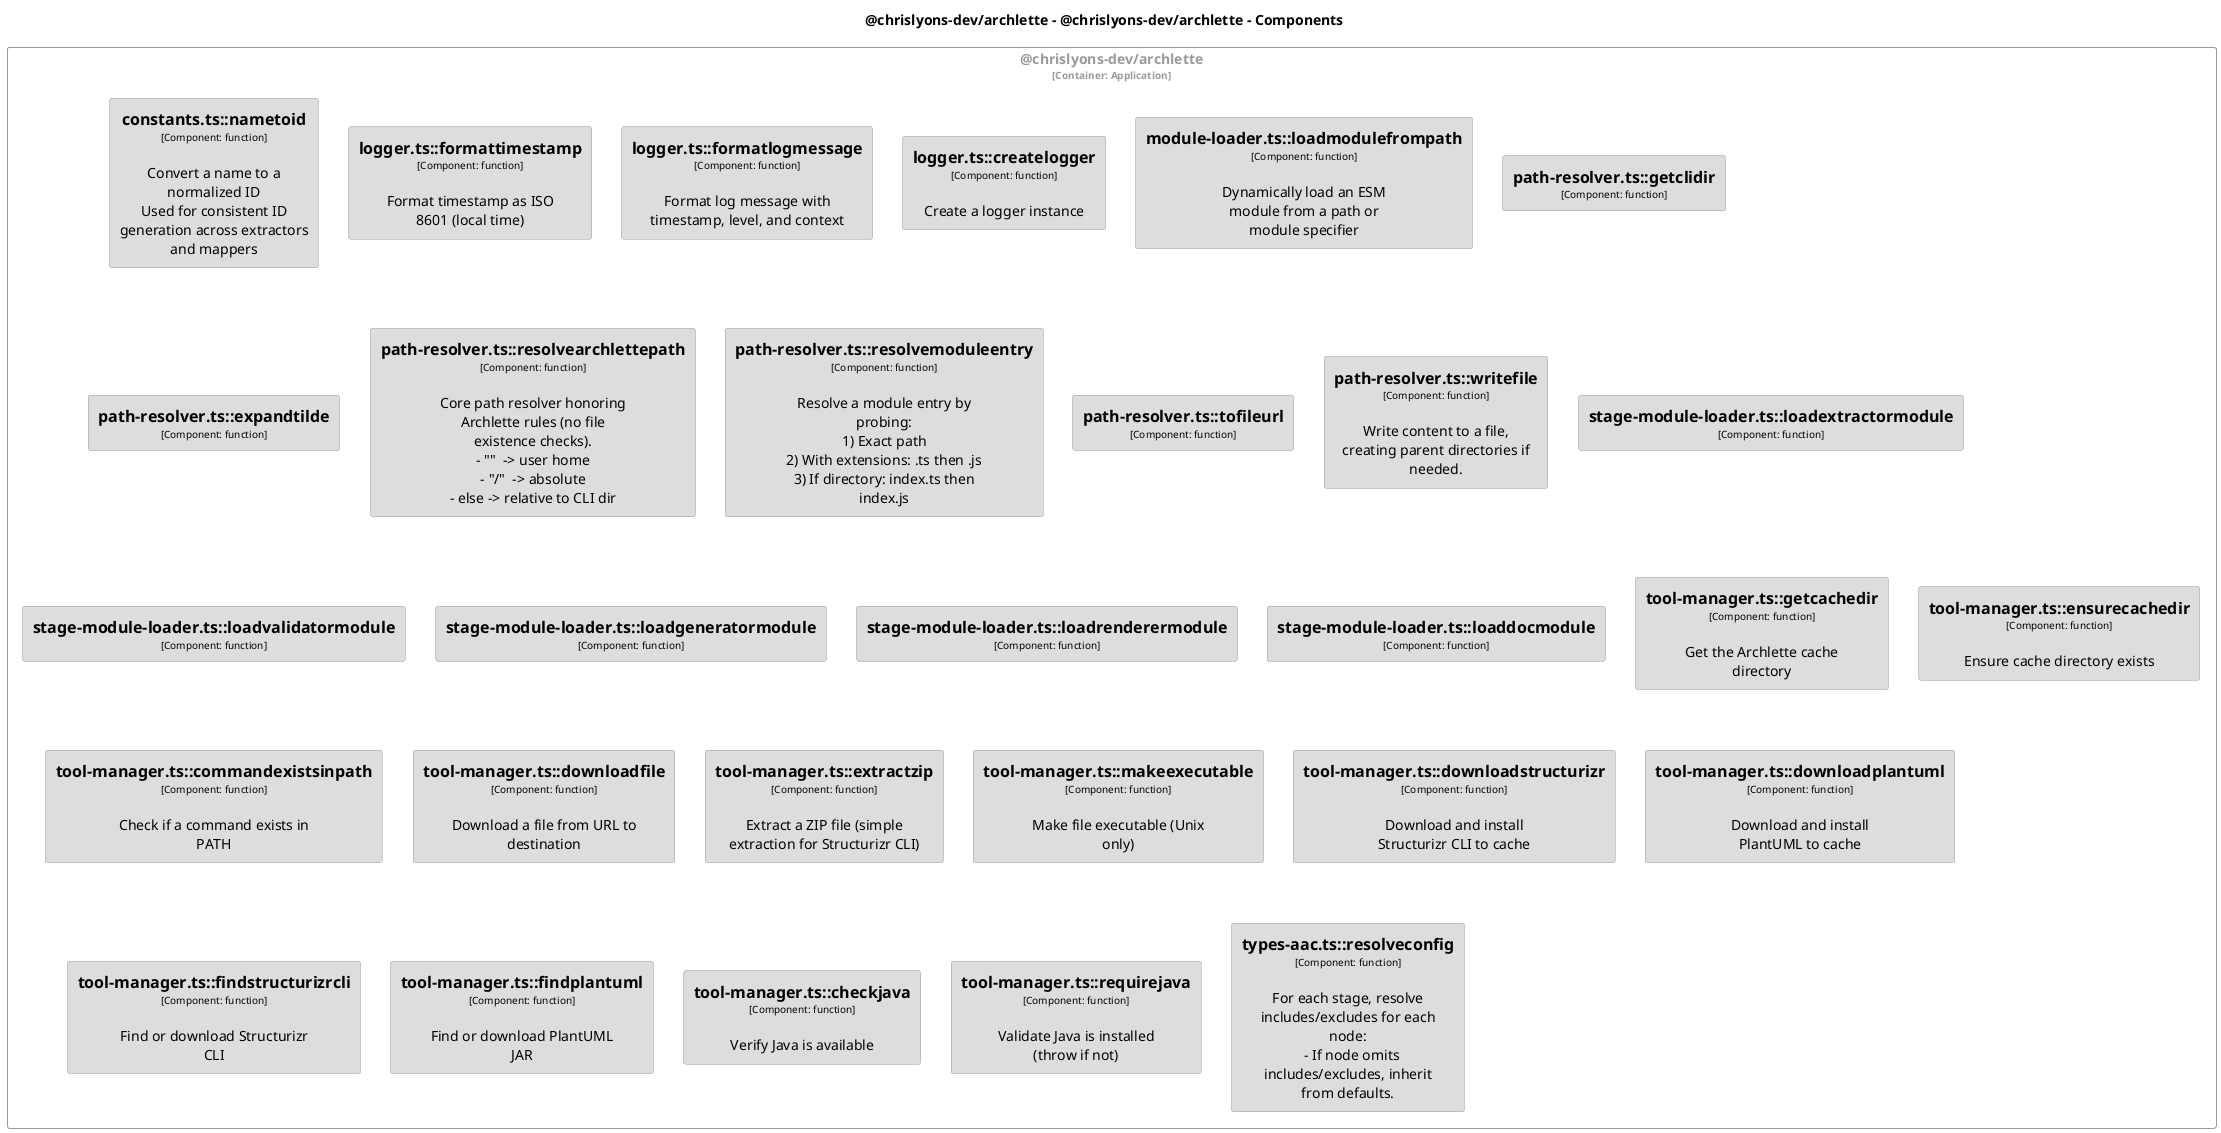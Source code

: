 @startuml
set separator none
title @chrislyons-dev/archlette - @chrislyons-dev/archlette - Components

top to bottom direction
skinparam ranksep 60
skinparam nodesep 30

skinparam {
  arrowFontSize 10
  defaultTextAlignment center
  wrapWidth 200
  maxMessageSize 100
}

hide stereotype

skinparam rectangle<<chrislyonsdevarchlette.chrislyonsdevarchlette.constantstsnametoid>> {
  BackgroundColor #dddddd
  FontColor #000000
  BorderColor #9a9a9a
  shadowing false
}
skinparam rectangle<<chrislyonsdevarchlette.chrislyonsdevarchlette.loggertscreatelogger>> {
  BackgroundColor #dddddd
  FontColor #000000
  BorderColor #9a9a9a
  shadowing false
}
skinparam rectangle<<chrislyonsdevarchlette.chrislyonsdevarchlette.loggertsformatlogmessage>> {
  BackgroundColor #dddddd
  FontColor #000000
  BorderColor #9a9a9a
  shadowing false
}
skinparam rectangle<<chrislyonsdevarchlette.chrislyonsdevarchlette.loggertsformattimestamp>> {
  BackgroundColor #dddddd
  FontColor #000000
  BorderColor #9a9a9a
  shadowing false
}
skinparam rectangle<<chrislyonsdevarchlette.chrislyonsdevarchlette.moduleloadertsloadmodulefrompath>> {
  BackgroundColor #dddddd
  FontColor #000000
  BorderColor #9a9a9a
  shadowing false
}
skinparam rectangle<<chrislyonsdevarchlette.chrislyonsdevarchlette.pathresolvertsexpandtilde>> {
  BackgroundColor #dddddd
  FontColor #000000
  BorderColor #9a9a9a
  shadowing false
}
skinparam rectangle<<chrislyonsdevarchlette.chrislyonsdevarchlette.pathresolvertsgetclidir>> {
  BackgroundColor #dddddd
  FontColor #000000
  BorderColor #9a9a9a
  shadowing false
}
skinparam rectangle<<chrislyonsdevarchlette.chrislyonsdevarchlette.pathresolvertsresolvearchlettepath>> {
  BackgroundColor #dddddd
  FontColor #000000
  BorderColor #9a9a9a
  shadowing false
}
skinparam rectangle<<chrislyonsdevarchlette.chrislyonsdevarchlette.pathresolvertsresolvemoduleentry>> {
  BackgroundColor #dddddd
  FontColor #000000
  BorderColor #9a9a9a
  shadowing false
}
skinparam rectangle<<chrislyonsdevarchlette.chrislyonsdevarchlette.pathresolvertstofileurl>> {
  BackgroundColor #dddddd
  FontColor #000000
  BorderColor #9a9a9a
  shadowing false
}
skinparam rectangle<<chrislyonsdevarchlette.chrislyonsdevarchlette.pathresolvertswritefile>> {
  BackgroundColor #dddddd
  FontColor #000000
  BorderColor #9a9a9a
  shadowing false
}
skinparam rectangle<<chrislyonsdevarchlette.chrislyonsdevarchlette.stagemoduleloadertsloaddocmodule>> {
  BackgroundColor #dddddd
  FontColor #000000
  BorderColor #9a9a9a
  shadowing false
}
skinparam rectangle<<chrislyonsdevarchlette.chrislyonsdevarchlette.stagemoduleloadertsloadextractormodule>> {
  BackgroundColor #dddddd
  FontColor #000000
  BorderColor #9a9a9a
  shadowing false
}
skinparam rectangle<<chrislyonsdevarchlette.chrislyonsdevarchlette.stagemoduleloadertsloadgeneratormodule>> {
  BackgroundColor #dddddd
  FontColor #000000
  BorderColor #9a9a9a
  shadowing false
}
skinparam rectangle<<chrislyonsdevarchlette.chrislyonsdevarchlette.stagemoduleloadertsloadrenderermodule>> {
  BackgroundColor #dddddd
  FontColor #000000
  BorderColor #9a9a9a
  shadowing false
}
skinparam rectangle<<chrislyonsdevarchlette.chrislyonsdevarchlette.stagemoduleloadertsloadvalidatormodule>> {
  BackgroundColor #dddddd
  FontColor #000000
  BorderColor #9a9a9a
  shadowing false
}
skinparam rectangle<<chrislyonsdevarchlette.chrislyonsdevarchlette.toolmanagertscheckjava>> {
  BackgroundColor #dddddd
  FontColor #000000
  BorderColor #9a9a9a
  shadowing false
}
skinparam rectangle<<chrislyonsdevarchlette.chrislyonsdevarchlette.toolmanagertscommandexistsinpath>> {
  BackgroundColor #dddddd
  FontColor #000000
  BorderColor #9a9a9a
  shadowing false
}
skinparam rectangle<<chrislyonsdevarchlette.chrislyonsdevarchlette.toolmanagertsdownloadfile>> {
  BackgroundColor #dddddd
  FontColor #000000
  BorderColor #9a9a9a
  shadowing false
}
skinparam rectangle<<chrislyonsdevarchlette.chrislyonsdevarchlette.toolmanagertsdownloadplantuml>> {
  BackgroundColor #dddddd
  FontColor #000000
  BorderColor #9a9a9a
  shadowing false
}
skinparam rectangle<<chrislyonsdevarchlette.chrislyonsdevarchlette.toolmanagertsdownloadstructurizr>> {
  BackgroundColor #dddddd
  FontColor #000000
  BorderColor #9a9a9a
  shadowing false
}
skinparam rectangle<<chrislyonsdevarchlette.chrislyonsdevarchlette.toolmanagertsensurecachedir>> {
  BackgroundColor #dddddd
  FontColor #000000
  BorderColor #9a9a9a
  shadowing false
}
skinparam rectangle<<chrislyonsdevarchlette.chrislyonsdevarchlette.toolmanagertsextractzip>> {
  BackgroundColor #dddddd
  FontColor #000000
  BorderColor #9a9a9a
  shadowing false
}
skinparam rectangle<<chrislyonsdevarchlette.chrislyonsdevarchlette.toolmanagertsfindplantuml>> {
  BackgroundColor #dddddd
  FontColor #000000
  BorderColor #9a9a9a
  shadowing false
}
skinparam rectangle<<chrislyonsdevarchlette.chrislyonsdevarchlette.toolmanagertsfindstructurizrcli>> {
  BackgroundColor #dddddd
  FontColor #000000
  BorderColor #9a9a9a
  shadowing false
}
skinparam rectangle<<chrislyonsdevarchlette.chrislyonsdevarchlette.toolmanagertsgetcachedir>> {
  BackgroundColor #dddddd
  FontColor #000000
  BorderColor #9a9a9a
  shadowing false
}
skinparam rectangle<<chrislyonsdevarchlette.chrislyonsdevarchlette.toolmanagertsmakeexecutable>> {
  BackgroundColor #dddddd
  FontColor #000000
  BorderColor #9a9a9a
  shadowing false
}
skinparam rectangle<<chrislyonsdevarchlette.chrislyonsdevarchlette.toolmanagertsrequirejava>> {
  BackgroundColor #dddddd
  FontColor #000000
  BorderColor #9a9a9a
  shadowing false
}
skinparam rectangle<<chrislyonsdevarchlette.chrislyonsdevarchlette.typesaactsresolveconfig>> {
  BackgroundColor #dddddd
  FontColor #000000
  BorderColor #9a9a9a
  shadowing false
}
skinparam rectangle<<chrislyonsdevarchlette.chrislyonsdevarchlette>> {
  BorderColor #9a9a9a
  FontColor #9a9a9a
  shadowing false
}

rectangle "@chrislyons-dev/archlette\n<size:10>[Container: Application]</size>" <<chrislyonsdevarchlette.chrislyonsdevarchlette>> {
  rectangle "==constants.ts::nametoid\n<size:10>[Component: function]</size>\n\nConvert a name to a normalized ID\nUsed for consistent ID generation across extractors and mappers" <<chrislyonsdevarchlette.chrislyonsdevarchlette.constantstsnametoid>> as chrislyonsdevarchlette.chrislyonsdevarchlette.constantstsnametoid
  rectangle "==logger.ts::formattimestamp\n<size:10>[Component: function]</size>\n\nFormat timestamp as ISO 8601 (local time)" <<chrislyonsdevarchlette.chrislyonsdevarchlette.loggertsformattimestamp>> as chrislyonsdevarchlette.chrislyonsdevarchlette.loggertsformattimestamp
  rectangle "==logger.ts::formatlogmessage\n<size:10>[Component: function]</size>\n\nFormat log message with timestamp, level, and context" <<chrislyonsdevarchlette.chrislyonsdevarchlette.loggertsformatlogmessage>> as chrislyonsdevarchlette.chrislyonsdevarchlette.loggertsformatlogmessage
  rectangle "==logger.ts::createlogger\n<size:10>[Component: function]</size>\n\nCreate a logger instance" <<chrislyonsdevarchlette.chrislyonsdevarchlette.loggertscreatelogger>> as chrislyonsdevarchlette.chrislyonsdevarchlette.loggertscreatelogger
  rectangle "==module-loader.ts::loadmodulefrompath\n<size:10>[Component: function]</size>\n\nDynamically load an ESM module from a path or module specifier" <<chrislyonsdevarchlette.chrislyonsdevarchlette.moduleloadertsloadmodulefrompath>> as chrislyonsdevarchlette.chrislyonsdevarchlette.moduleloadertsloadmodulefrompath
  rectangle "==path-resolver.ts::getclidir\n<size:10>[Component: function]</size>" <<chrislyonsdevarchlette.chrislyonsdevarchlette.pathresolvertsgetclidir>> as chrislyonsdevarchlette.chrislyonsdevarchlette.pathresolvertsgetclidir
  rectangle "==path-resolver.ts::expandtilde\n<size:10>[Component: function]</size>" <<chrislyonsdevarchlette.chrislyonsdevarchlette.pathresolvertsexpandtilde>> as chrislyonsdevarchlette.chrislyonsdevarchlette.pathresolvertsexpandtilde
  rectangle "==path-resolver.ts::resolvearchlettepath\n<size:10>[Component: function]</size>\n\nCore path resolver honoring Archlette rules (no file existence checks).\n- "~"  -> user home\n- "/"  -> absolute\n- else -> relative to CLI dir" <<chrislyonsdevarchlette.chrislyonsdevarchlette.pathresolvertsresolvearchlettepath>> as chrislyonsdevarchlette.chrislyonsdevarchlette.pathresolvertsresolvearchlettepath
  rectangle "==path-resolver.ts::resolvemoduleentry\n<size:10>[Component: function]</size>\n\nResolve a module entry by probing:\n1) Exact path\n2) With extensions: .ts then .js\n3) If directory: index.ts then index.js" <<chrislyonsdevarchlette.chrislyonsdevarchlette.pathresolvertsresolvemoduleentry>> as chrislyonsdevarchlette.chrislyonsdevarchlette.pathresolvertsresolvemoduleentry
  rectangle "==path-resolver.ts::tofileurl\n<size:10>[Component: function]</size>" <<chrislyonsdevarchlette.chrislyonsdevarchlette.pathresolvertstofileurl>> as chrislyonsdevarchlette.chrislyonsdevarchlette.pathresolvertstofileurl
  rectangle "==path-resolver.ts::writefile\n<size:10>[Component: function]</size>\n\nWrite content to a file, creating parent directories if needed." <<chrislyonsdevarchlette.chrislyonsdevarchlette.pathresolvertswritefile>> as chrislyonsdevarchlette.chrislyonsdevarchlette.pathresolvertswritefile
  rectangle "==stage-module-loader.ts::loadextractormodule\n<size:10>[Component: function]</size>" <<chrislyonsdevarchlette.chrislyonsdevarchlette.stagemoduleloadertsloadextractormodule>> as chrislyonsdevarchlette.chrislyonsdevarchlette.stagemoduleloadertsloadextractormodule
  rectangle "==stage-module-loader.ts::loadvalidatormodule\n<size:10>[Component: function]</size>" <<chrislyonsdevarchlette.chrislyonsdevarchlette.stagemoduleloadertsloadvalidatormodule>> as chrislyonsdevarchlette.chrislyonsdevarchlette.stagemoduleloadertsloadvalidatormodule
  rectangle "==stage-module-loader.ts::loadgeneratormodule\n<size:10>[Component: function]</size>" <<chrislyonsdevarchlette.chrislyonsdevarchlette.stagemoduleloadertsloadgeneratormodule>> as chrislyonsdevarchlette.chrislyonsdevarchlette.stagemoduleloadertsloadgeneratormodule
  rectangle "==stage-module-loader.ts::loadrenderermodule\n<size:10>[Component: function]</size>" <<chrislyonsdevarchlette.chrislyonsdevarchlette.stagemoduleloadertsloadrenderermodule>> as chrislyonsdevarchlette.chrislyonsdevarchlette.stagemoduleloadertsloadrenderermodule
  rectangle "==stage-module-loader.ts::loaddocmodule\n<size:10>[Component: function]</size>" <<chrislyonsdevarchlette.chrislyonsdevarchlette.stagemoduleloadertsloaddocmodule>> as chrislyonsdevarchlette.chrislyonsdevarchlette.stagemoduleloadertsloaddocmodule
  rectangle "==tool-manager.ts::getcachedir\n<size:10>[Component: function]</size>\n\nGet the Archlette cache directory" <<chrislyonsdevarchlette.chrislyonsdevarchlette.toolmanagertsgetcachedir>> as chrislyonsdevarchlette.chrislyonsdevarchlette.toolmanagertsgetcachedir
  rectangle "==tool-manager.ts::ensurecachedir\n<size:10>[Component: function]</size>\n\nEnsure cache directory exists" <<chrislyonsdevarchlette.chrislyonsdevarchlette.toolmanagertsensurecachedir>> as chrislyonsdevarchlette.chrislyonsdevarchlette.toolmanagertsensurecachedir
  rectangle "==tool-manager.ts::commandexistsinpath\n<size:10>[Component: function]</size>\n\nCheck if a command exists in PATH" <<chrislyonsdevarchlette.chrislyonsdevarchlette.toolmanagertscommandexistsinpath>> as chrislyonsdevarchlette.chrislyonsdevarchlette.toolmanagertscommandexistsinpath
  rectangle "==tool-manager.ts::downloadfile\n<size:10>[Component: function]</size>\n\nDownload a file from URL to destination" <<chrislyonsdevarchlette.chrislyonsdevarchlette.toolmanagertsdownloadfile>> as chrislyonsdevarchlette.chrislyonsdevarchlette.toolmanagertsdownloadfile
  rectangle "==tool-manager.ts::extractzip\n<size:10>[Component: function]</size>\n\nExtract a ZIP file (simple extraction for Structurizr CLI)" <<chrislyonsdevarchlette.chrislyonsdevarchlette.toolmanagertsextractzip>> as chrislyonsdevarchlette.chrislyonsdevarchlette.toolmanagertsextractzip
  rectangle "==tool-manager.ts::makeexecutable\n<size:10>[Component: function]</size>\n\nMake file executable (Unix only)" <<chrislyonsdevarchlette.chrislyonsdevarchlette.toolmanagertsmakeexecutable>> as chrislyonsdevarchlette.chrislyonsdevarchlette.toolmanagertsmakeexecutable
  rectangle "==tool-manager.ts::downloadstructurizr\n<size:10>[Component: function]</size>\n\nDownload and install Structurizr CLI to cache" <<chrislyonsdevarchlette.chrislyonsdevarchlette.toolmanagertsdownloadstructurizr>> as chrislyonsdevarchlette.chrislyonsdevarchlette.toolmanagertsdownloadstructurizr
  rectangle "==tool-manager.ts::downloadplantuml\n<size:10>[Component: function]</size>\n\nDownload and install PlantUML to cache" <<chrislyonsdevarchlette.chrislyonsdevarchlette.toolmanagertsdownloadplantuml>> as chrislyonsdevarchlette.chrislyonsdevarchlette.toolmanagertsdownloadplantuml
  rectangle "==tool-manager.ts::findstructurizrcli\n<size:10>[Component: function]</size>\n\nFind or download Structurizr CLI" <<chrislyonsdevarchlette.chrislyonsdevarchlette.toolmanagertsfindstructurizrcli>> as chrislyonsdevarchlette.chrislyonsdevarchlette.toolmanagertsfindstructurizrcli
  rectangle "==tool-manager.ts::findplantuml\n<size:10>[Component: function]</size>\n\nFind or download PlantUML JAR" <<chrislyonsdevarchlette.chrislyonsdevarchlette.toolmanagertsfindplantuml>> as chrislyonsdevarchlette.chrislyonsdevarchlette.toolmanagertsfindplantuml
  rectangle "==tool-manager.ts::checkjava\n<size:10>[Component: function]</size>\n\nVerify Java is available" <<chrislyonsdevarchlette.chrislyonsdevarchlette.toolmanagertscheckjava>> as chrislyonsdevarchlette.chrislyonsdevarchlette.toolmanagertscheckjava
  rectangle "==tool-manager.ts::requirejava\n<size:10>[Component: function]</size>\n\nValidate Java is installed (throw if not)" <<chrislyonsdevarchlette.chrislyonsdevarchlette.toolmanagertsrequirejava>> as chrislyonsdevarchlette.chrislyonsdevarchlette.toolmanagertsrequirejava
  rectangle "==types-aac.ts::resolveconfig\n<size:10>[Component: function]</size>\n\nFor each stage, resolve includes/excludes for each node:\n  - If node omits includes/excludes, inherit from defaults." <<chrislyonsdevarchlette.chrislyonsdevarchlette.typesaactsresolveconfig>> as chrislyonsdevarchlette.chrislyonsdevarchlette.typesaactsresolveconfig
}

@enduml